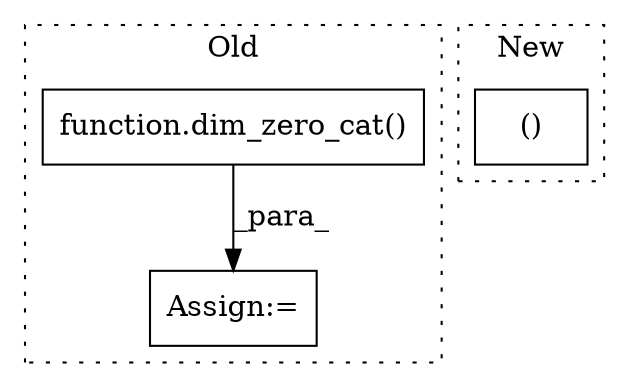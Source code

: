 digraph G {
subgraph cluster0 {
1 [label="function.dim_zero_cat()" a="75" s="4597,4620" l="13,1" shape="box"];
3 [label="Assign:=" a="68" s="4594" l="3" shape="box"];
label = "Old";
style="dotted";
}
subgraph cluster1 {
2 [label="()" a="54" s="6076" l="14" shape="box"];
label = "New";
style="dotted";
}
1 -> 3 [label="_para_"];
}